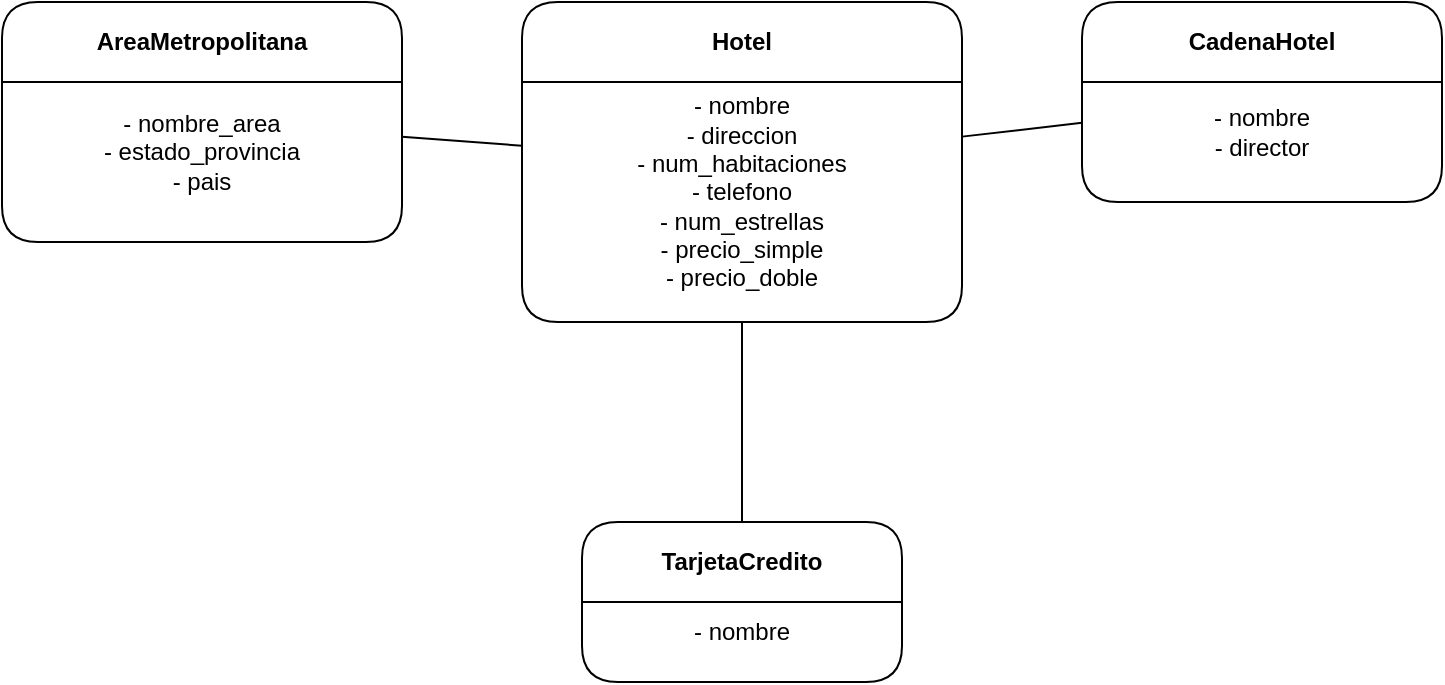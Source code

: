 <mxfile version="27.0.2">
  <diagram name="Diagrama de Clases" id="fzwB3NaBBVf3KtUA5UUX">
    <mxGraphModel grid="1" page="1" gridSize="10" guides="1" tooltips="1" connect="1" arrows="1" fold="1" pageScale="1" pageWidth="827" pageHeight="1169" math="0" shadow="0">
      <root>
        <mxCell id="0" />
        <mxCell id="1" parent="0" />
        <mxCell id="4CybQtnYR5LiSktea_Du-1" value="&lt;b&gt;AreaMetropolitana&lt;/b&gt;" style="shape=swimlane;rounded=1;whiteSpace=wrap;html=1;" vertex="1" parent="1">
          <mxGeometry x="40" y="40" width="200" height="120" as="geometry" />
        </mxCell>
        <mxCell id="4CybQtnYR5LiSktea_Du-9" value="- nombre_area&lt;br&gt;- estado_provincia&lt;br&gt;- pais" style="text;html=1;align=center;verticalAlign=middle;whiteSpace=wrap;rounded=0;" vertex="1" parent="4CybQtnYR5LiSktea_Du-1">
          <mxGeometry x="35" y="60" width="130" height="30" as="geometry" />
        </mxCell>
        <mxCell id="4CybQtnYR5LiSktea_Du-2" value="&lt;b&gt;Hotel&lt;/b&gt;" style="shape=swimlane;rounded=1;whiteSpace=wrap;html=1;" vertex="1" parent="1">
          <mxGeometry x="300" y="40" width="220" height="160" as="geometry">
            <mxRectangle x="300" y="40" width="150" height="130" as="alternateBounds" />
          </mxGeometry>
        </mxCell>
        <mxCell id="4CybQtnYR5LiSktea_Du-8" value="- nombre&lt;br&gt;- direccion&lt;br&gt;- num_habitaciones&lt;br&gt;- telefono&lt;br&gt;- num_estrellas&lt;br&gt;- precio_simple&lt;br&gt;- precio_doble" style="text;html=1;align=center;verticalAlign=middle;whiteSpace=wrap;rounded=0;" vertex="1" parent="4CybQtnYR5LiSktea_Du-2">
          <mxGeometry x="10" y="80" width="200" height="30" as="geometry" />
        </mxCell>
        <mxCell id="4CybQtnYR5LiSktea_Du-3" value="&lt;b&gt;CadenaHotel&lt;/b&gt;" style="shape=swimlane;rounded=1;whiteSpace=wrap;html=1;" vertex="1" parent="1">
          <mxGeometry x="580" y="40" width="180" height="100" as="geometry" />
        </mxCell>
        <mxCell id="4CybQtnYR5LiSktea_Du-11" value="- nombre&lt;br&gt;- director" style="text;html=1;align=center;verticalAlign=middle;whiteSpace=wrap;rounded=0;" vertex="1" parent="4CybQtnYR5LiSktea_Du-3">
          <mxGeometry x="60" y="50" width="60" height="30" as="geometry" />
        </mxCell>
        <mxCell id="4CybQtnYR5LiSktea_Du-4" value="&lt;b&gt;TarjetaCredito&lt;/b&gt;" style="shape=swimlane;rounded=1;whiteSpace=wrap;html=1;" vertex="1" parent="1">
          <mxGeometry x="330" y="300" width="160" height="80" as="geometry" />
        </mxCell>
        <mxCell id="4CybQtnYR5LiSktea_Du-10" value="- nombre" style="text;html=1;align=center;verticalAlign=middle;whiteSpace=wrap;rounded=0;" vertex="1" parent="4CybQtnYR5LiSktea_Du-4">
          <mxGeometry x="50" y="40" width="60" height="30" as="geometry" />
        </mxCell>
        <mxCell id="4CybQtnYR5LiSktea_Du-5" style="endArrow=none;html=1;" edge="1" parent="1" source="4CybQtnYR5LiSktea_Du-1" target="4CybQtnYR5LiSktea_Du-2">
          <mxGeometry relative="1" as="geometry" />
        </mxCell>
        <mxCell id="4CybQtnYR5LiSktea_Du-6" style="endArrow=none;html=1;" edge="1" parent="1" source="4CybQtnYR5LiSktea_Du-2" target="4CybQtnYR5LiSktea_Du-3">
          <mxGeometry relative="1" as="geometry" />
        </mxCell>
        <mxCell id="4CybQtnYR5LiSktea_Du-7" style="endArrow=none;html=1;" edge="1" parent="1" source="4CybQtnYR5LiSktea_Du-2" target="4CybQtnYR5LiSktea_Du-4">
          <mxGeometry relative="1" as="geometry" />
        </mxCell>
      </root>
    </mxGraphModel>
  </diagram>
</mxfile>
